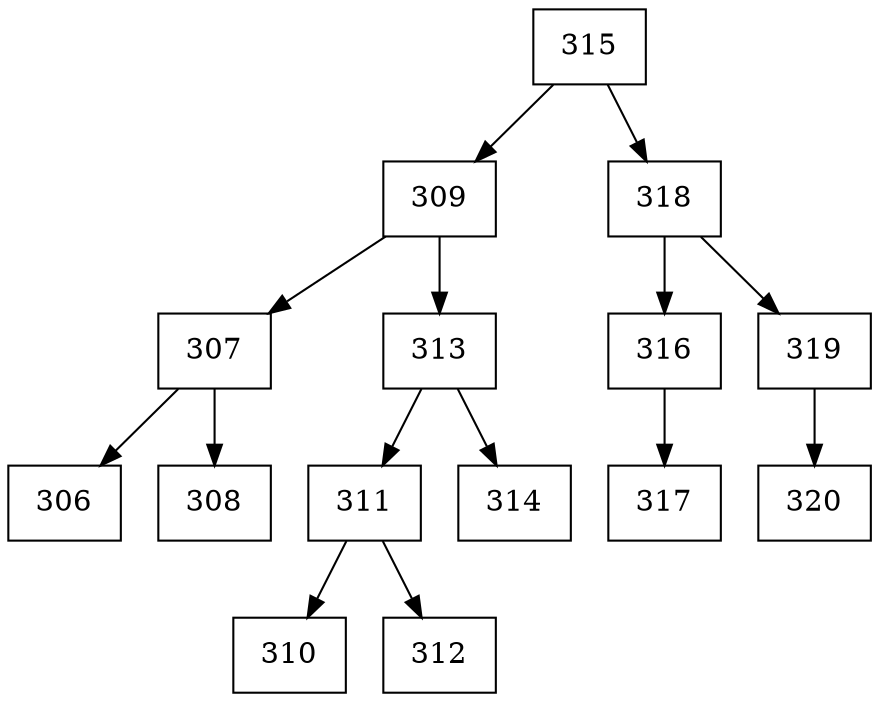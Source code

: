 digraph grafico{
rankdir=UD 
node[shape=box] 
concentrate=true 
nodo315[ shape=record, label ="315"];
nodo309[ shape=record, label ="309"];
nodo307[ shape=record, label ="307"];
nodo306[ shape=record, label ="306"];
nodo307->nodo306
nodo308[ shape=record, label ="308"];
nodo307->nodo308
nodo309->nodo307
nodo313[ shape=record, label ="313"];
nodo311[ shape=record, label ="311"];
nodo310[ shape=record, label ="310"];
nodo311->nodo310
nodo312[ shape=record, label ="312"];
nodo311->nodo312
nodo313->nodo311
nodo314[ shape=record, label ="314"];
nodo313->nodo314
nodo309->nodo313
nodo315->nodo309
nodo318[ shape=record, label ="318"];
nodo316[ shape=record, label ="316"];
nodo317[ shape=record, label ="317"];
nodo316->nodo317
nodo318->nodo316
nodo319[ shape=record, label ="319"];
nodo320[ shape=record, label ="320"];
nodo319->nodo320
nodo318->nodo319
nodo315->nodo318
}